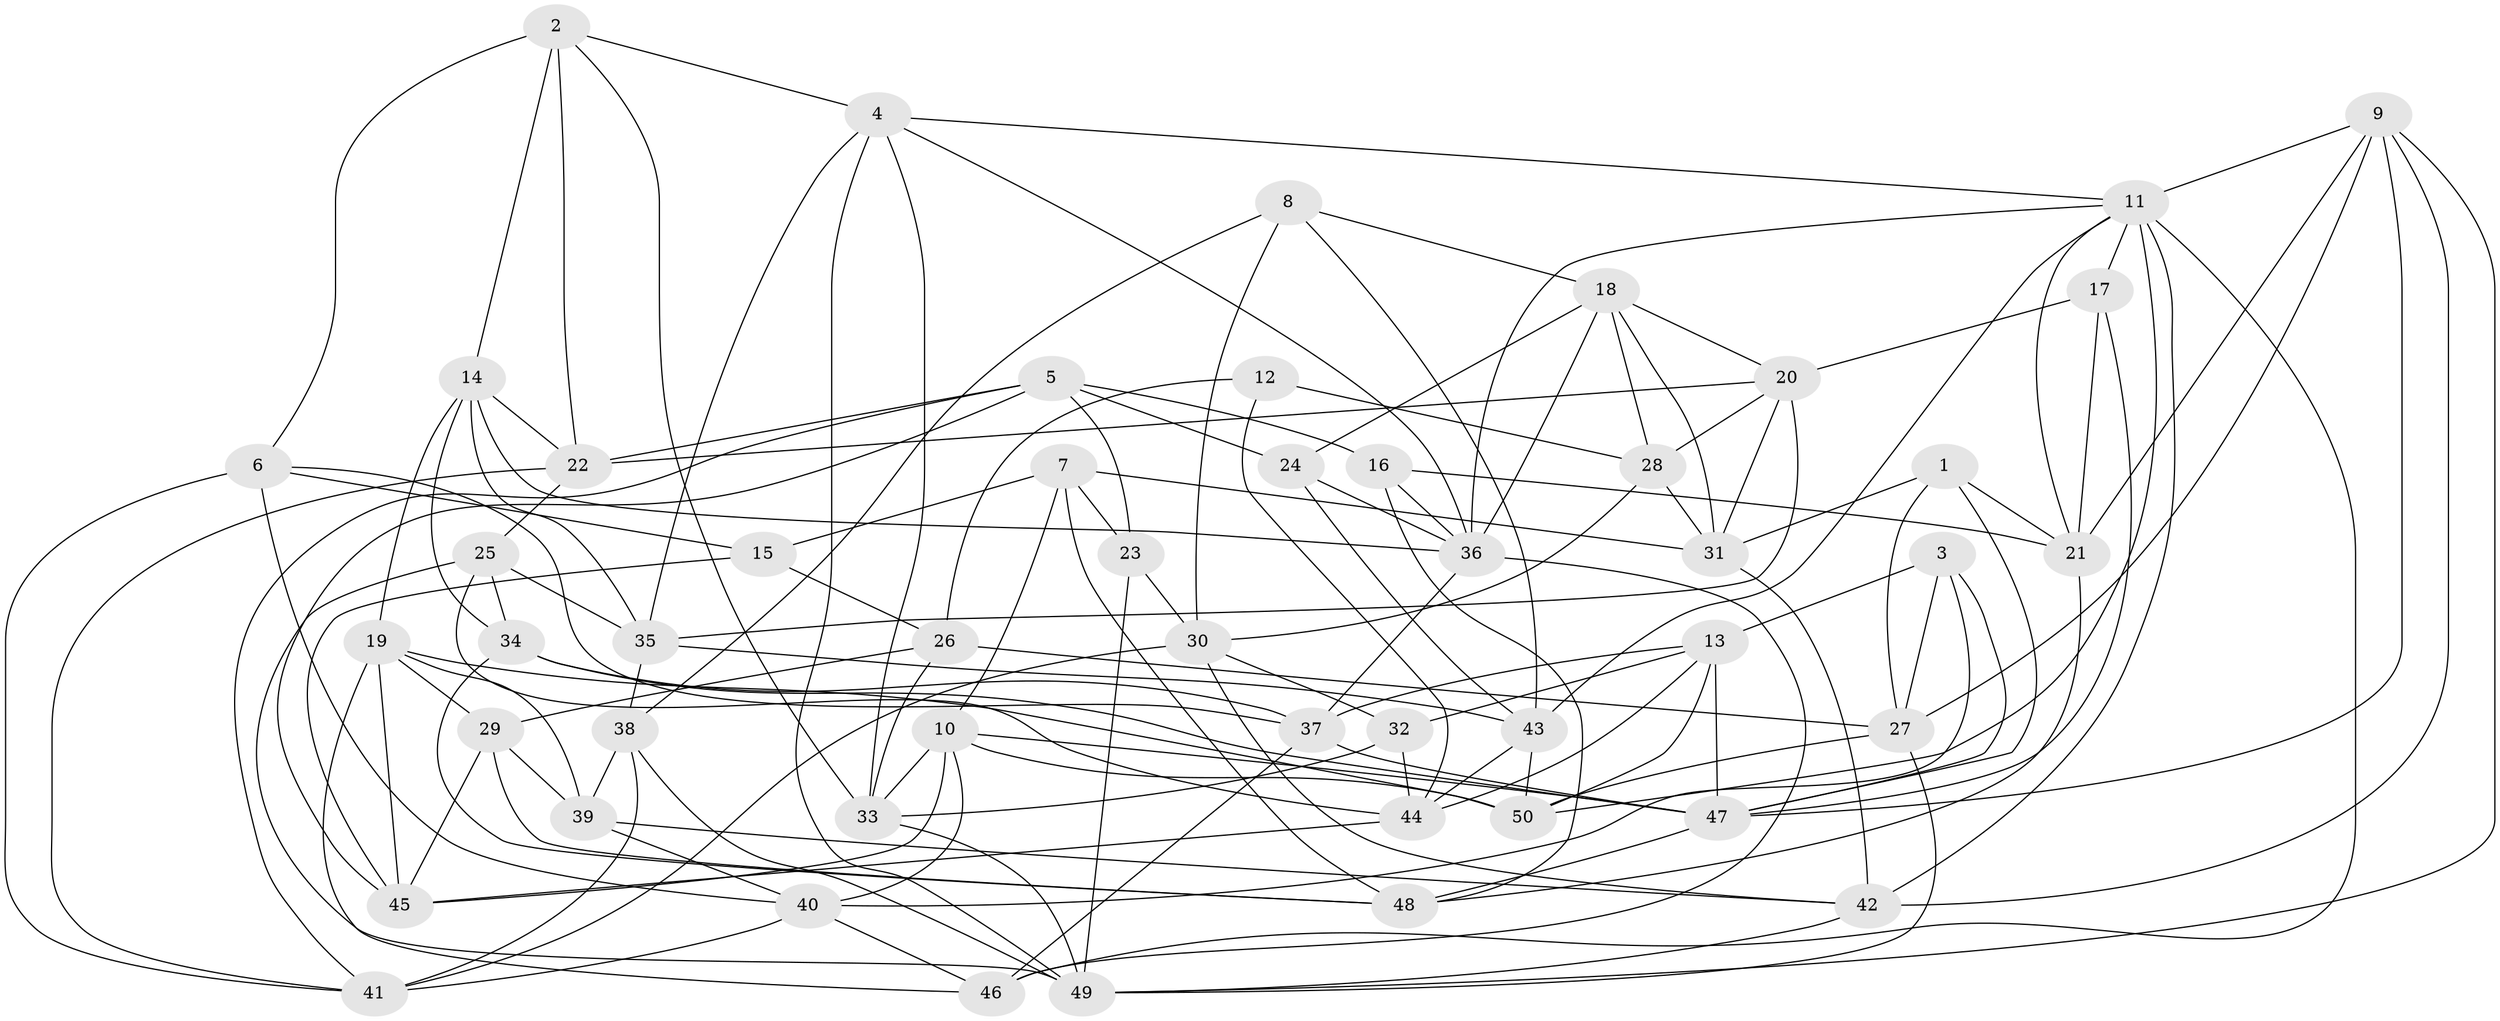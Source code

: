 // original degree distribution, {4: 1.0}
// Generated by graph-tools (version 1.1) at 2025/03/03/09/25 03:03:07]
// undirected, 50 vertices, 139 edges
graph export_dot {
graph [start="1"]
  node [color=gray90,style=filled];
  1;
  2;
  3;
  4;
  5;
  6;
  7;
  8;
  9;
  10;
  11;
  12;
  13;
  14;
  15;
  16;
  17;
  18;
  19;
  20;
  21;
  22;
  23;
  24;
  25;
  26;
  27;
  28;
  29;
  30;
  31;
  32;
  33;
  34;
  35;
  36;
  37;
  38;
  39;
  40;
  41;
  42;
  43;
  44;
  45;
  46;
  47;
  48;
  49;
  50;
  1 -- 21 [weight=1.0];
  1 -- 27 [weight=1.0];
  1 -- 31 [weight=1.0];
  1 -- 47 [weight=1.0];
  2 -- 4 [weight=1.0];
  2 -- 6 [weight=2.0];
  2 -- 14 [weight=1.0];
  2 -- 22 [weight=1.0];
  2 -- 33 [weight=1.0];
  3 -- 13 [weight=1.0];
  3 -- 27 [weight=1.0];
  3 -- 40 [weight=1.0];
  3 -- 47 [weight=1.0];
  4 -- 11 [weight=1.0];
  4 -- 33 [weight=1.0];
  4 -- 35 [weight=1.0];
  4 -- 36 [weight=1.0];
  4 -- 49 [weight=1.0];
  5 -- 16 [weight=1.0];
  5 -- 22 [weight=1.0];
  5 -- 23 [weight=1.0];
  5 -- 24 [weight=1.0];
  5 -- 41 [weight=1.0];
  5 -- 45 [weight=1.0];
  6 -- 15 [weight=1.0];
  6 -- 37 [weight=1.0];
  6 -- 40 [weight=1.0];
  6 -- 41 [weight=1.0];
  7 -- 10 [weight=1.0];
  7 -- 15 [weight=1.0];
  7 -- 23 [weight=1.0];
  7 -- 31 [weight=1.0];
  7 -- 48 [weight=2.0];
  8 -- 18 [weight=1.0];
  8 -- 30 [weight=1.0];
  8 -- 38 [weight=1.0];
  8 -- 43 [weight=1.0];
  9 -- 11 [weight=1.0];
  9 -- 21 [weight=1.0];
  9 -- 27 [weight=1.0];
  9 -- 42 [weight=1.0];
  9 -- 47 [weight=1.0];
  9 -- 49 [weight=1.0];
  10 -- 33 [weight=1.0];
  10 -- 40 [weight=1.0];
  10 -- 45 [weight=1.0];
  10 -- 47 [weight=1.0];
  10 -- 50 [weight=1.0];
  11 -- 17 [weight=1.0];
  11 -- 21 [weight=1.0];
  11 -- 36 [weight=1.0];
  11 -- 42 [weight=1.0];
  11 -- 43 [weight=1.0];
  11 -- 46 [weight=2.0];
  11 -- 50 [weight=1.0];
  12 -- 26 [weight=1.0];
  12 -- 28 [weight=2.0];
  12 -- 44 [weight=1.0];
  13 -- 32 [weight=1.0];
  13 -- 37 [weight=1.0];
  13 -- 44 [weight=1.0];
  13 -- 47 [weight=1.0];
  13 -- 50 [weight=1.0];
  14 -- 19 [weight=1.0];
  14 -- 22 [weight=1.0];
  14 -- 34 [weight=1.0];
  14 -- 35 [weight=1.0];
  14 -- 36 [weight=1.0];
  15 -- 26 [weight=1.0];
  15 -- 45 [weight=1.0];
  16 -- 21 [weight=1.0];
  16 -- 36 [weight=3.0];
  16 -- 48 [weight=1.0];
  17 -- 20 [weight=1.0];
  17 -- 21 [weight=1.0];
  17 -- 47 [weight=1.0];
  18 -- 20 [weight=1.0];
  18 -- 24 [weight=1.0];
  18 -- 28 [weight=1.0];
  18 -- 31 [weight=1.0];
  18 -- 36 [weight=1.0];
  19 -- 29 [weight=1.0];
  19 -- 39 [weight=1.0];
  19 -- 45 [weight=1.0];
  19 -- 46 [weight=1.0];
  19 -- 50 [weight=1.0];
  20 -- 22 [weight=1.0];
  20 -- 28 [weight=1.0];
  20 -- 31 [weight=1.0];
  20 -- 35 [weight=1.0];
  21 -- 48 [weight=1.0];
  22 -- 25 [weight=1.0];
  22 -- 41 [weight=1.0];
  23 -- 30 [weight=1.0];
  23 -- 49 [weight=1.0];
  24 -- 36 [weight=1.0];
  24 -- 43 [weight=1.0];
  25 -- 34 [weight=2.0];
  25 -- 35 [weight=1.0];
  25 -- 44 [weight=1.0];
  25 -- 49 [weight=1.0];
  26 -- 27 [weight=1.0];
  26 -- 29 [weight=2.0];
  26 -- 33 [weight=1.0];
  27 -- 49 [weight=1.0];
  27 -- 50 [weight=1.0];
  28 -- 30 [weight=1.0];
  28 -- 31 [weight=1.0];
  29 -- 39 [weight=1.0];
  29 -- 45 [weight=1.0];
  29 -- 48 [weight=1.0];
  30 -- 32 [weight=1.0];
  30 -- 41 [weight=1.0];
  30 -- 42 [weight=1.0];
  31 -- 42 [weight=1.0];
  32 -- 33 [weight=1.0];
  32 -- 44 [weight=1.0];
  33 -- 49 [weight=1.0];
  34 -- 37 [weight=1.0];
  34 -- 47 [weight=1.0];
  34 -- 48 [weight=1.0];
  35 -- 38 [weight=1.0];
  35 -- 43 [weight=1.0];
  36 -- 37 [weight=1.0];
  36 -- 46 [weight=1.0];
  37 -- 46 [weight=1.0];
  37 -- 47 [weight=1.0];
  38 -- 39 [weight=2.0];
  38 -- 41 [weight=1.0];
  38 -- 49 [weight=1.0];
  39 -- 40 [weight=1.0];
  39 -- 42 [weight=1.0];
  40 -- 41 [weight=1.0];
  40 -- 46 [weight=1.0];
  42 -- 49 [weight=1.0];
  43 -- 44 [weight=1.0];
  43 -- 50 [weight=1.0];
  44 -- 45 [weight=1.0];
  47 -- 48 [weight=2.0];
}
